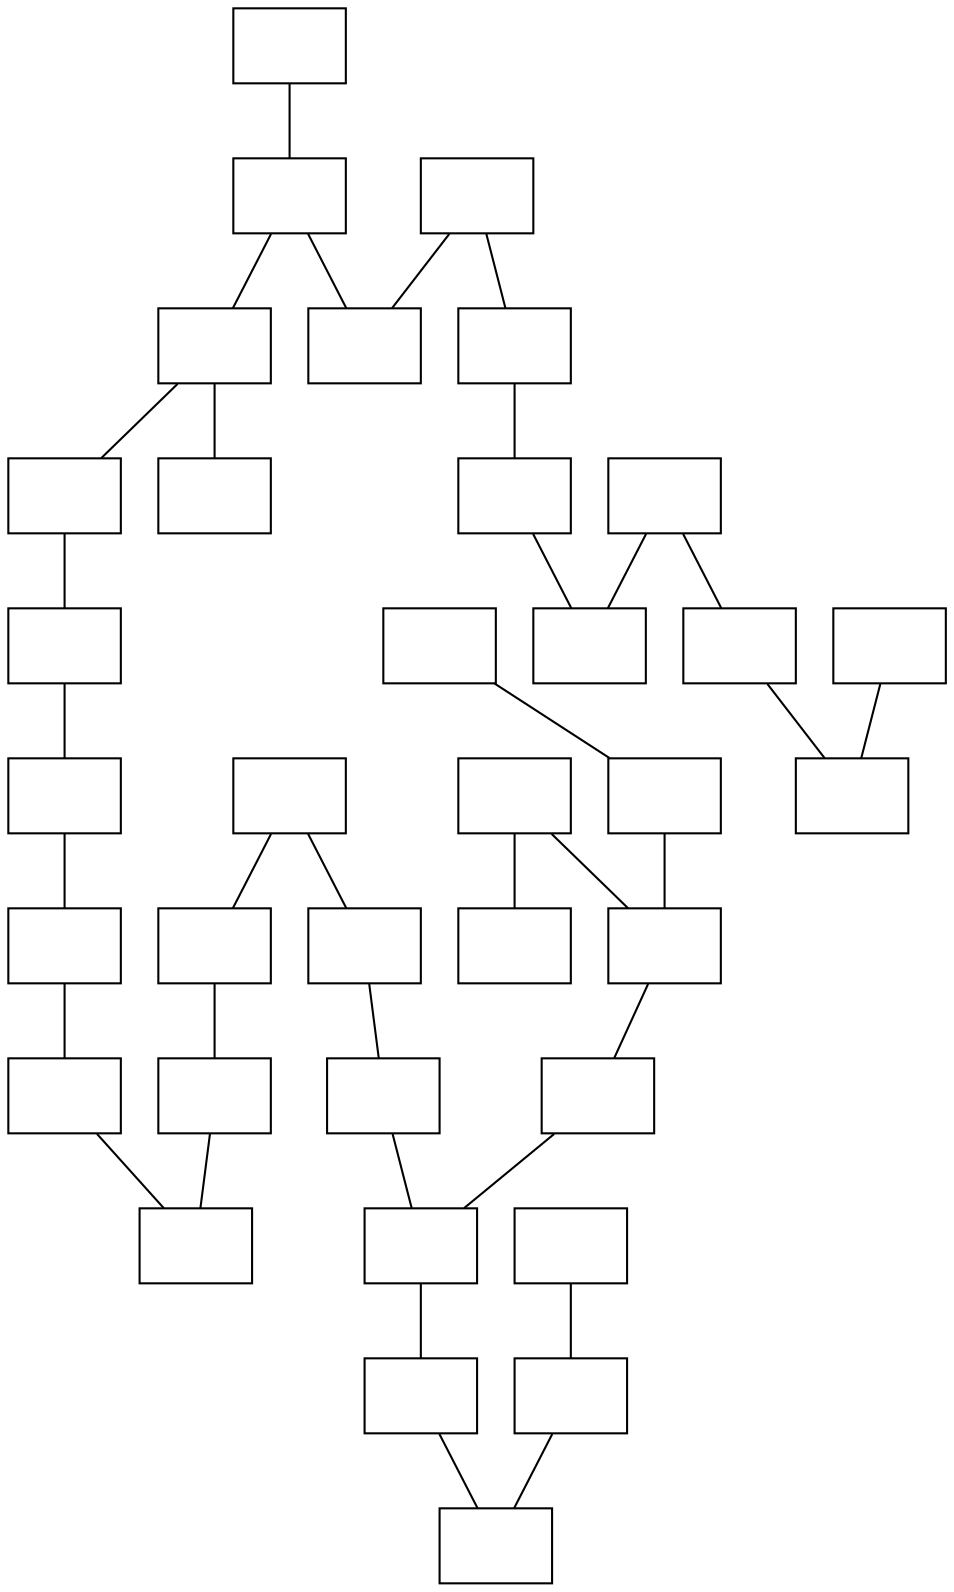 // GraphViz Layout
digraph "Maze[0]" {
	"C[0,0]" [label="" pos="0.000000,0.000000!" shape=box]
	"C[0,1]" [label="" pos="1.000000,0.000000!" shape=box]
	"C[0,2]" [label="" pos="2.000000,0.000000!" shape=box]
	"C[0,3]" [label="" pos="3.000000,0.000000!" shape=box]
	"C[0,4]" [label="" pos="4.000000,0.000000!" shape=box]
	"C[0,5]" [label="" pos="5.000000,0.000000!" shape=box]
	"C[0,6]" [label="" pos="6.000000,0.000000!" shape=box]
	"C[1,0]" [label="" pos="0.000000,1.000000!" shape=box]
	"C[1,1]" [label="" pos="1.000000,1.000000!" shape=box]
	"C[1,2]" [label="" pos="2.000000,1.000000!" shape=box]
	"C[1,3]" [label="" pos="3.000000,1.000000!" shape=box]
	"C[1,4]" [label="" pos="4.000000,1.000000!" shape=box]
	"C[1,5]" [label="" pos="5.000000,1.000000!" shape=box]
	"C[1,6]" [label="" pos="6.000000,1.000000!" shape=box]
	"C[2,0]" [label="" pos="0.000000,2.000000!" shape=box]
	"C[2,1]" [label="" pos="1.000000,2.000000!" shape=box]
	"C[2,2]" [label="" pos="2.000000,2.000000!" shape=box]
	"C[2,3]" [label="" pos="3.000000,2.000000!" shape=box]
	"C[2,4]" [label="" pos="4.000000,2.000000!" shape=box]
	"C[2,5]" [label="" pos="5.000000,2.000000!" shape=box]
	"C[2,6]" [label="" pos="6.000000,2.000000!" shape=box]
	"C[3,0]" [label="" pos="0.000000,3.000000!" shape=box]
	"C[3,1]" [label="" pos="1.000000,3.000000!" shape=box]
	"C[3,2]" [label="" pos="2.000000,3.000000!" shape=box]
	"C[3,3]" [label="" pos="3.000000,3.000000!" shape=box]
	"C[3,4]" [label="" pos="4.000000,3.000000!" shape=box]
	"C[3,5]" [label="" pos="5.000000,3.000000!" shape=box]
	"C[3,6]" [label="" pos="6.000000,3.000000!" shape=box]
	"C[4,0]" [label="" pos="0.000000,4.000000!" shape=box]
	"C[4,1]" [label="" pos="1.000000,4.000000!" shape=box]
	"C[4,2]" [label="" pos="2.000000,4.000000!" shape=box]
	"C[4,3]" [label="" pos="3.000000,4.000000!" shape=box]
	"C[4,4]" [label="" pos="4.000000,4.000000!" shape=box]
	"C[4,5]" [label="" pos="5.000000,4.000000!" shape=box]
	"C[4,6]" [label="" pos="6.000000,4.000000!" shape=box]
		"C[0,0]" -> "C[0,1]" [arrowhead=none]
		"C[0,1]" -> "C[1,1]" [arrowhead=none]
		"C[0,1]" -> "C[0,2]" [arrowhead=none]
		"C[0,2]" -> "C[1,2]" [arrowhead=none]
		"C[0,2]" -> "C[0,3]" [arrowhead=none]
		"C[0,3]" -> "C[0,4]" [arrowhead=none]
		"C[0,4]" -> "C[0,5]" [arrowhead=none]
		"C[0,5]" -> "C[0,6]" [arrowhead=none]
		"C[0,6]" -> "C[1,6]" [arrowhead=none]
		"C[1,0]" -> "C[2,0]" [arrowhead=none]
		"C[1,0]" -> "C[1,1]" [arrowhead=none]
		"C[1,3]" -> "C[2,3]" [arrowhead=none]
		"C[1,4]" -> "C[1,5]" [arrowhead=none]
		"C[1,4]" -> "C[2,4]" [arrowhead=none]
		"C[1,5]" -> "C[2,5]" [arrowhead=none]
		"C[1,6]" -> "C[2,6]" [arrowhead=none]
		"C[2,0]" -> "C[3,0]" [arrowhead=none]
		"C[2,1]" -> "C[2,2]" [arrowhead=none]
		"C[2,1]" -> "C[3,1]" [arrowhead=none]
		"C[2,2]" -> "C[2,3]" [arrowhead=none]
		"C[2,4]" -> "C[3,4]" [arrowhead=none]
		"C[2,5]" -> "C[2,6]" [arrowhead=none]
		"C[3,0]" -> "C[3,1]" [arrowhead=none]
		"C[3,2]" -> "C[4,2]" [arrowhead=none]
		"C[3,2]" -> "C[3,3]" [arrowhead=none]
		"C[3,4]" -> "C[4,4]" [arrowhead=none]
		"C[3,5]" -> "C[3,6]" [arrowhead=none]
		"C[3,6]" -> "C[4,6]" [arrowhead=none]
		"C[4,0]" -> "C[4,1]" [arrowhead=none]
		"C[4,1]" -> "C[4,2]" [arrowhead=none]
		"C[4,2]" -> "C[4,3]" [arrowhead=none]
		"C[4,3]" -> "C[4,4]" [arrowhead=none]
		"C[4,4]" -> "C[4,5]" [arrowhead=none]
		"C[4,5]" -> "C[4,6]" [arrowhead=none]
}